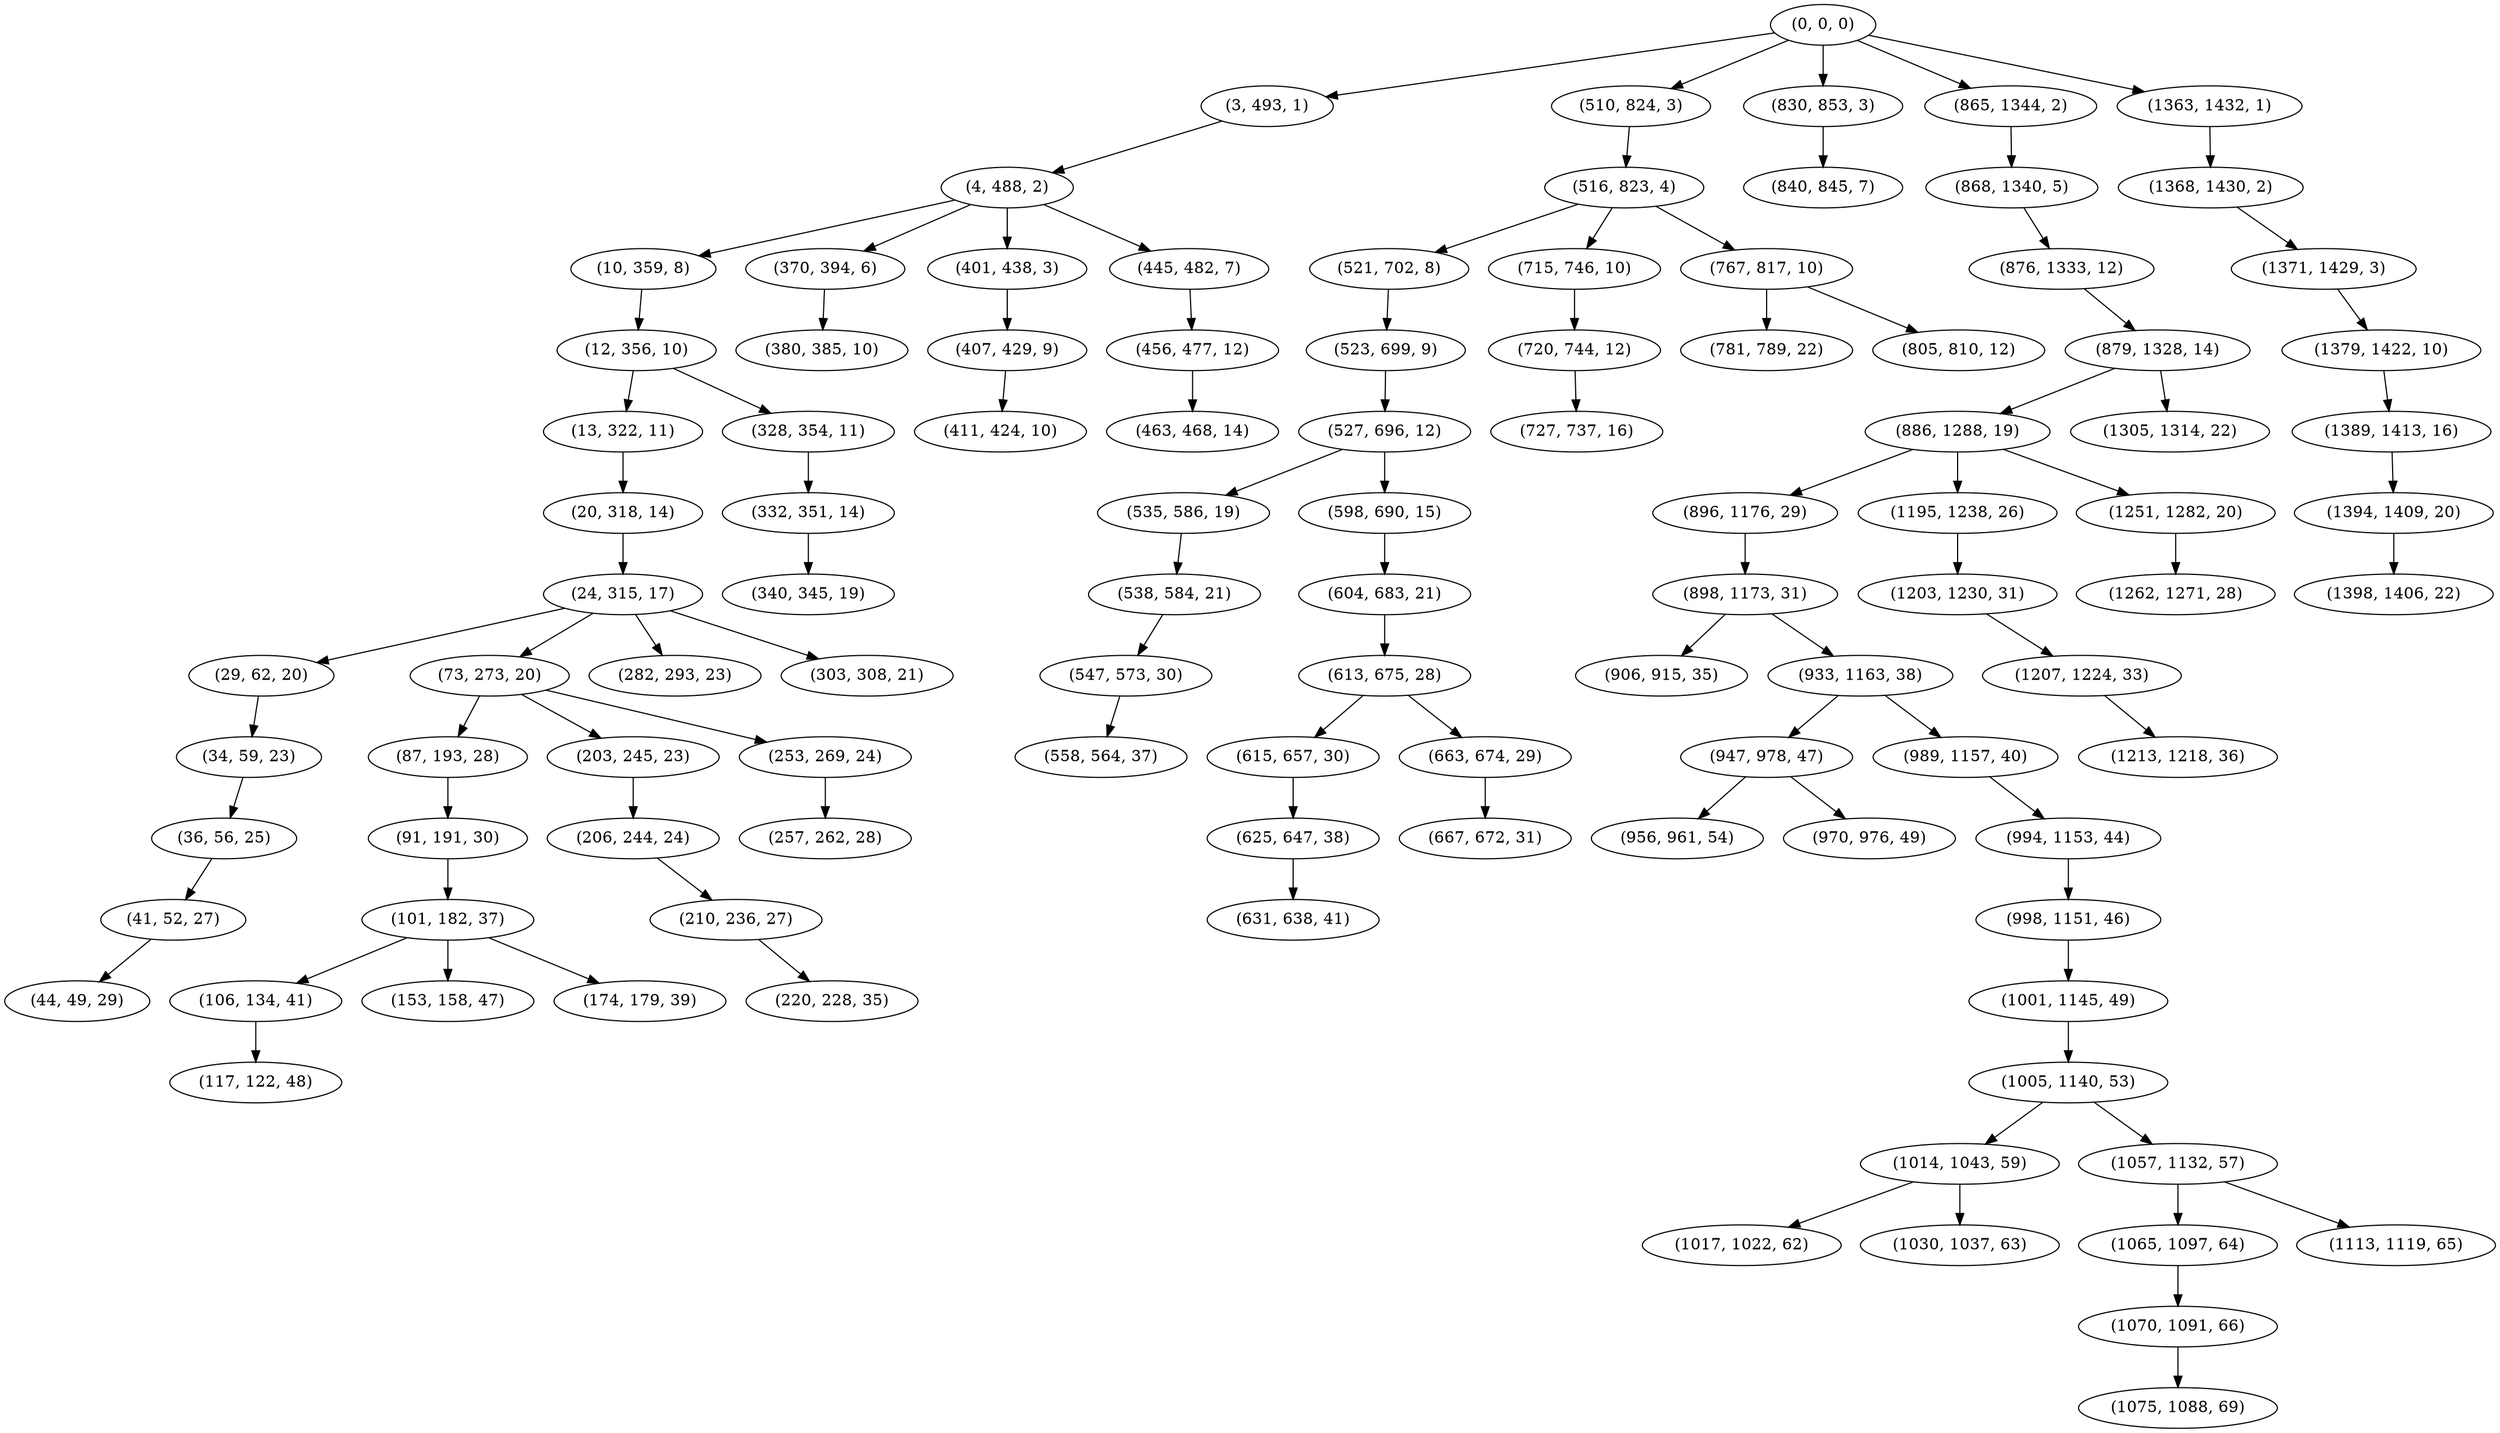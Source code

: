 digraph tree {
    "(0, 0, 0)";
    "(3, 493, 1)";
    "(4, 488, 2)";
    "(10, 359, 8)";
    "(12, 356, 10)";
    "(13, 322, 11)";
    "(20, 318, 14)";
    "(24, 315, 17)";
    "(29, 62, 20)";
    "(34, 59, 23)";
    "(36, 56, 25)";
    "(41, 52, 27)";
    "(44, 49, 29)";
    "(73, 273, 20)";
    "(87, 193, 28)";
    "(91, 191, 30)";
    "(101, 182, 37)";
    "(106, 134, 41)";
    "(117, 122, 48)";
    "(153, 158, 47)";
    "(174, 179, 39)";
    "(203, 245, 23)";
    "(206, 244, 24)";
    "(210, 236, 27)";
    "(220, 228, 35)";
    "(253, 269, 24)";
    "(257, 262, 28)";
    "(282, 293, 23)";
    "(303, 308, 21)";
    "(328, 354, 11)";
    "(332, 351, 14)";
    "(340, 345, 19)";
    "(370, 394, 6)";
    "(380, 385, 10)";
    "(401, 438, 3)";
    "(407, 429, 9)";
    "(411, 424, 10)";
    "(445, 482, 7)";
    "(456, 477, 12)";
    "(463, 468, 14)";
    "(510, 824, 3)";
    "(516, 823, 4)";
    "(521, 702, 8)";
    "(523, 699, 9)";
    "(527, 696, 12)";
    "(535, 586, 19)";
    "(538, 584, 21)";
    "(547, 573, 30)";
    "(558, 564, 37)";
    "(598, 690, 15)";
    "(604, 683, 21)";
    "(613, 675, 28)";
    "(615, 657, 30)";
    "(625, 647, 38)";
    "(631, 638, 41)";
    "(663, 674, 29)";
    "(667, 672, 31)";
    "(715, 746, 10)";
    "(720, 744, 12)";
    "(727, 737, 16)";
    "(767, 817, 10)";
    "(781, 789, 22)";
    "(805, 810, 12)";
    "(830, 853, 3)";
    "(840, 845, 7)";
    "(865, 1344, 2)";
    "(868, 1340, 5)";
    "(876, 1333, 12)";
    "(879, 1328, 14)";
    "(886, 1288, 19)";
    "(896, 1176, 29)";
    "(898, 1173, 31)";
    "(906, 915, 35)";
    "(933, 1163, 38)";
    "(947, 978, 47)";
    "(956, 961, 54)";
    "(970, 976, 49)";
    "(989, 1157, 40)";
    "(994, 1153, 44)";
    "(998, 1151, 46)";
    "(1001, 1145, 49)";
    "(1005, 1140, 53)";
    "(1014, 1043, 59)";
    "(1017, 1022, 62)";
    "(1030, 1037, 63)";
    "(1057, 1132, 57)";
    "(1065, 1097, 64)";
    "(1070, 1091, 66)";
    "(1075, 1088, 69)";
    "(1113, 1119, 65)";
    "(1195, 1238, 26)";
    "(1203, 1230, 31)";
    "(1207, 1224, 33)";
    "(1213, 1218, 36)";
    "(1251, 1282, 20)";
    "(1262, 1271, 28)";
    "(1305, 1314, 22)";
    "(1363, 1432, 1)";
    "(1368, 1430, 2)";
    "(1371, 1429, 3)";
    "(1379, 1422, 10)";
    "(1389, 1413, 16)";
    "(1394, 1409, 20)";
    "(1398, 1406, 22)";
    "(0, 0, 0)" -> "(3, 493, 1)";
    "(0, 0, 0)" -> "(510, 824, 3)";
    "(0, 0, 0)" -> "(830, 853, 3)";
    "(0, 0, 0)" -> "(865, 1344, 2)";
    "(0, 0, 0)" -> "(1363, 1432, 1)";
    "(3, 493, 1)" -> "(4, 488, 2)";
    "(4, 488, 2)" -> "(10, 359, 8)";
    "(4, 488, 2)" -> "(370, 394, 6)";
    "(4, 488, 2)" -> "(401, 438, 3)";
    "(4, 488, 2)" -> "(445, 482, 7)";
    "(10, 359, 8)" -> "(12, 356, 10)";
    "(12, 356, 10)" -> "(13, 322, 11)";
    "(12, 356, 10)" -> "(328, 354, 11)";
    "(13, 322, 11)" -> "(20, 318, 14)";
    "(20, 318, 14)" -> "(24, 315, 17)";
    "(24, 315, 17)" -> "(29, 62, 20)";
    "(24, 315, 17)" -> "(73, 273, 20)";
    "(24, 315, 17)" -> "(282, 293, 23)";
    "(24, 315, 17)" -> "(303, 308, 21)";
    "(29, 62, 20)" -> "(34, 59, 23)";
    "(34, 59, 23)" -> "(36, 56, 25)";
    "(36, 56, 25)" -> "(41, 52, 27)";
    "(41, 52, 27)" -> "(44, 49, 29)";
    "(73, 273, 20)" -> "(87, 193, 28)";
    "(73, 273, 20)" -> "(203, 245, 23)";
    "(73, 273, 20)" -> "(253, 269, 24)";
    "(87, 193, 28)" -> "(91, 191, 30)";
    "(91, 191, 30)" -> "(101, 182, 37)";
    "(101, 182, 37)" -> "(106, 134, 41)";
    "(101, 182, 37)" -> "(153, 158, 47)";
    "(101, 182, 37)" -> "(174, 179, 39)";
    "(106, 134, 41)" -> "(117, 122, 48)";
    "(203, 245, 23)" -> "(206, 244, 24)";
    "(206, 244, 24)" -> "(210, 236, 27)";
    "(210, 236, 27)" -> "(220, 228, 35)";
    "(253, 269, 24)" -> "(257, 262, 28)";
    "(328, 354, 11)" -> "(332, 351, 14)";
    "(332, 351, 14)" -> "(340, 345, 19)";
    "(370, 394, 6)" -> "(380, 385, 10)";
    "(401, 438, 3)" -> "(407, 429, 9)";
    "(407, 429, 9)" -> "(411, 424, 10)";
    "(445, 482, 7)" -> "(456, 477, 12)";
    "(456, 477, 12)" -> "(463, 468, 14)";
    "(510, 824, 3)" -> "(516, 823, 4)";
    "(516, 823, 4)" -> "(521, 702, 8)";
    "(516, 823, 4)" -> "(715, 746, 10)";
    "(516, 823, 4)" -> "(767, 817, 10)";
    "(521, 702, 8)" -> "(523, 699, 9)";
    "(523, 699, 9)" -> "(527, 696, 12)";
    "(527, 696, 12)" -> "(535, 586, 19)";
    "(527, 696, 12)" -> "(598, 690, 15)";
    "(535, 586, 19)" -> "(538, 584, 21)";
    "(538, 584, 21)" -> "(547, 573, 30)";
    "(547, 573, 30)" -> "(558, 564, 37)";
    "(598, 690, 15)" -> "(604, 683, 21)";
    "(604, 683, 21)" -> "(613, 675, 28)";
    "(613, 675, 28)" -> "(615, 657, 30)";
    "(613, 675, 28)" -> "(663, 674, 29)";
    "(615, 657, 30)" -> "(625, 647, 38)";
    "(625, 647, 38)" -> "(631, 638, 41)";
    "(663, 674, 29)" -> "(667, 672, 31)";
    "(715, 746, 10)" -> "(720, 744, 12)";
    "(720, 744, 12)" -> "(727, 737, 16)";
    "(767, 817, 10)" -> "(781, 789, 22)";
    "(767, 817, 10)" -> "(805, 810, 12)";
    "(830, 853, 3)" -> "(840, 845, 7)";
    "(865, 1344, 2)" -> "(868, 1340, 5)";
    "(868, 1340, 5)" -> "(876, 1333, 12)";
    "(876, 1333, 12)" -> "(879, 1328, 14)";
    "(879, 1328, 14)" -> "(886, 1288, 19)";
    "(879, 1328, 14)" -> "(1305, 1314, 22)";
    "(886, 1288, 19)" -> "(896, 1176, 29)";
    "(886, 1288, 19)" -> "(1195, 1238, 26)";
    "(886, 1288, 19)" -> "(1251, 1282, 20)";
    "(896, 1176, 29)" -> "(898, 1173, 31)";
    "(898, 1173, 31)" -> "(906, 915, 35)";
    "(898, 1173, 31)" -> "(933, 1163, 38)";
    "(933, 1163, 38)" -> "(947, 978, 47)";
    "(933, 1163, 38)" -> "(989, 1157, 40)";
    "(947, 978, 47)" -> "(956, 961, 54)";
    "(947, 978, 47)" -> "(970, 976, 49)";
    "(989, 1157, 40)" -> "(994, 1153, 44)";
    "(994, 1153, 44)" -> "(998, 1151, 46)";
    "(998, 1151, 46)" -> "(1001, 1145, 49)";
    "(1001, 1145, 49)" -> "(1005, 1140, 53)";
    "(1005, 1140, 53)" -> "(1014, 1043, 59)";
    "(1005, 1140, 53)" -> "(1057, 1132, 57)";
    "(1014, 1043, 59)" -> "(1017, 1022, 62)";
    "(1014, 1043, 59)" -> "(1030, 1037, 63)";
    "(1057, 1132, 57)" -> "(1065, 1097, 64)";
    "(1057, 1132, 57)" -> "(1113, 1119, 65)";
    "(1065, 1097, 64)" -> "(1070, 1091, 66)";
    "(1070, 1091, 66)" -> "(1075, 1088, 69)";
    "(1195, 1238, 26)" -> "(1203, 1230, 31)";
    "(1203, 1230, 31)" -> "(1207, 1224, 33)";
    "(1207, 1224, 33)" -> "(1213, 1218, 36)";
    "(1251, 1282, 20)" -> "(1262, 1271, 28)";
    "(1363, 1432, 1)" -> "(1368, 1430, 2)";
    "(1368, 1430, 2)" -> "(1371, 1429, 3)";
    "(1371, 1429, 3)" -> "(1379, 1422, 10)";
    "(1379, 1422, 10)" -> "(1389, 1413, 16)";
    "(1389, 1413, 16)" -> "(1394, 1409, 20)";
    "(1394, 1409, 20)" -> "(1398, 1406, 22)";
}
